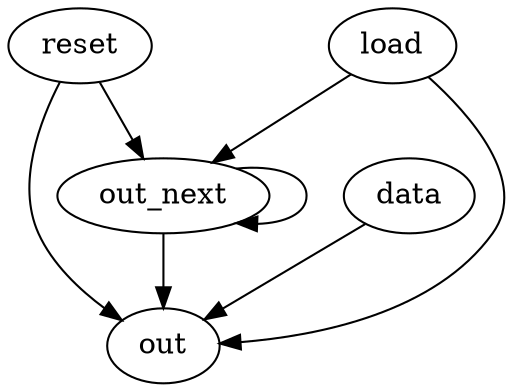 digraph "" {
	reset -> out_next	[weight=3.0];
	reset -> out	[weight=3.0];
	data -> out	[weight=1.0];
	out_next -> out_next	[weight=3.0];
	out_next -> out	[weight=1.0];
	load -> out_next	[weight=2.0];
	load -> out	[weight=2.0];
}
